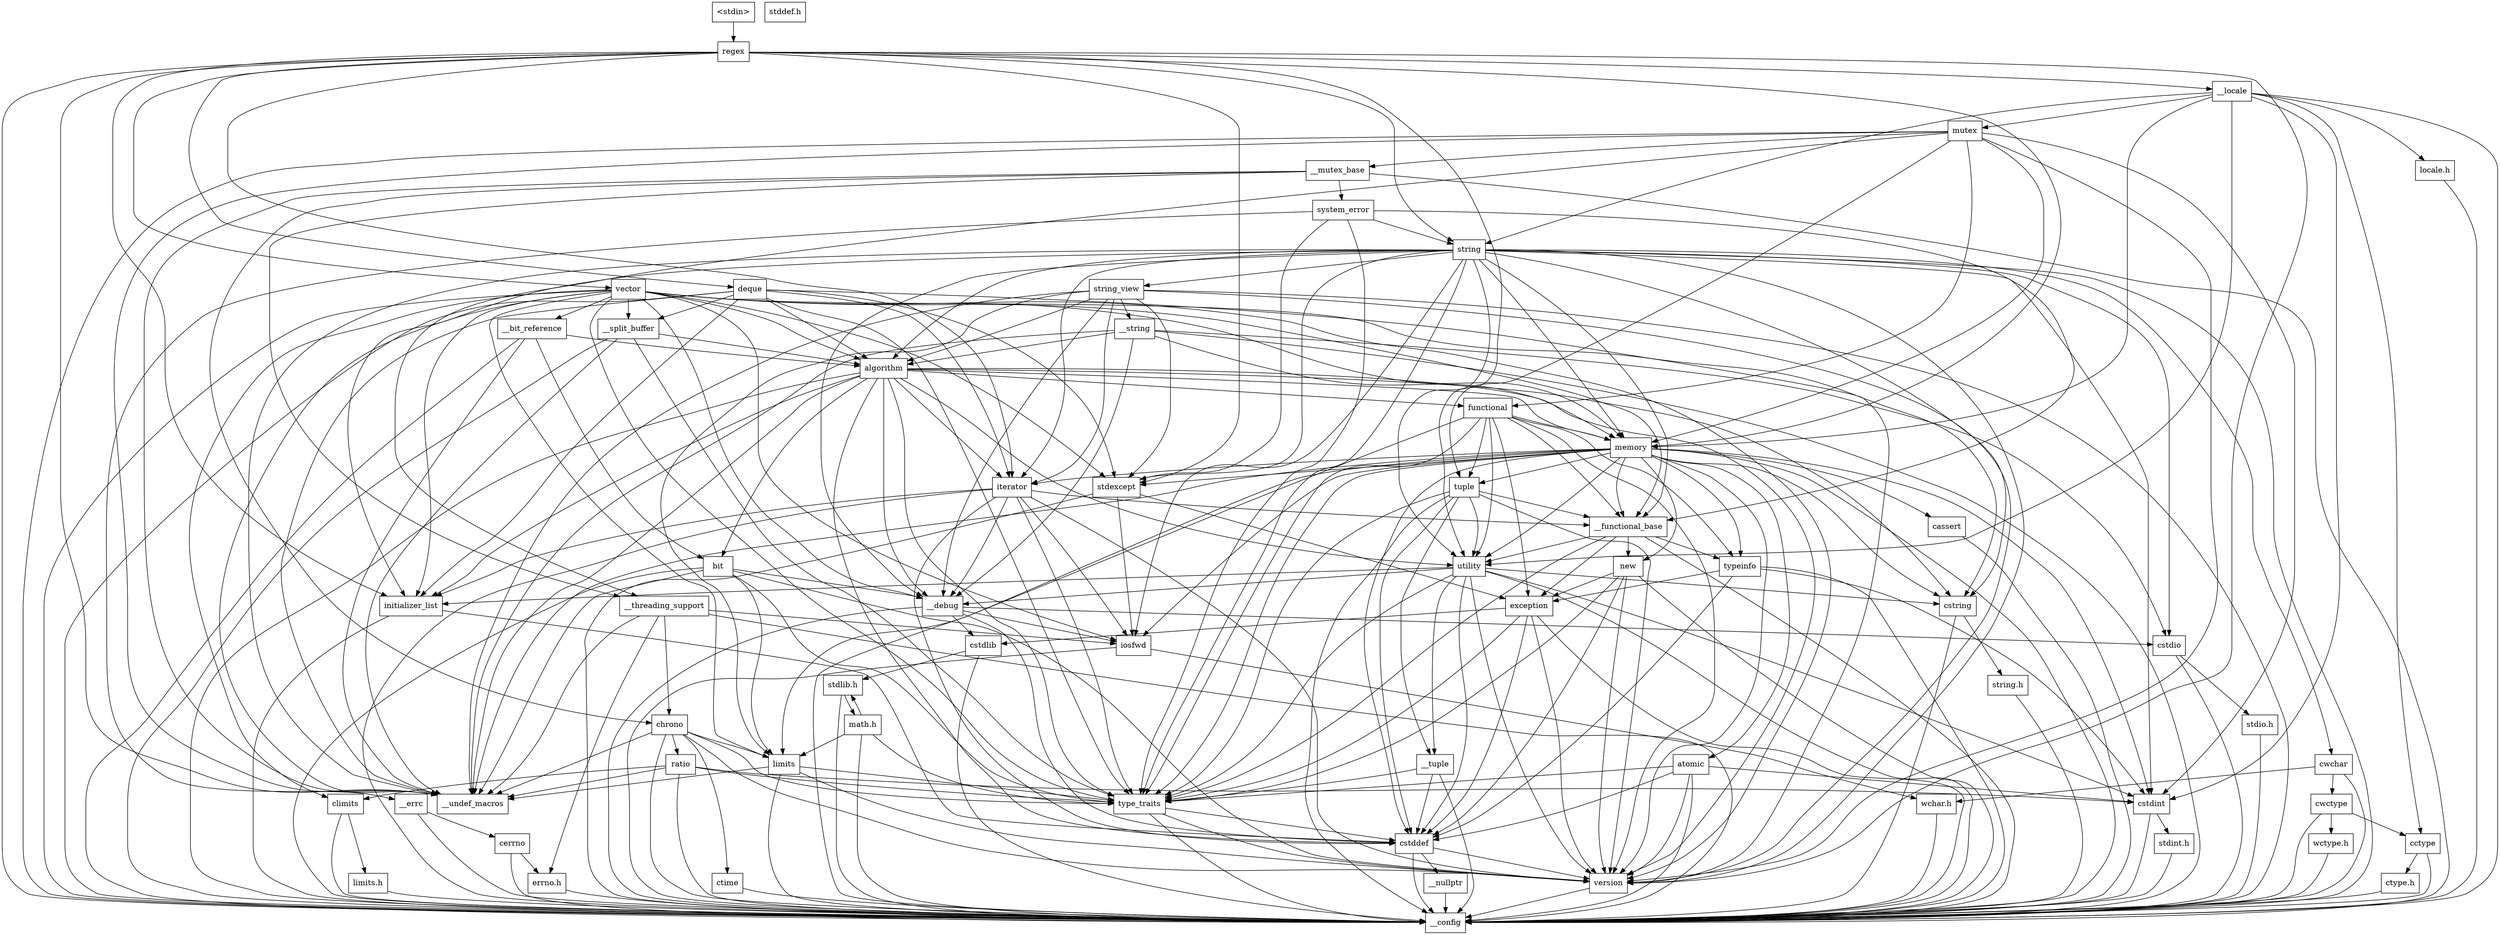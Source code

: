 digraph "dependencies" {
  header_0 [ shape="box", label="\<stdin\>" ];
  header_1 [ shape="box", label="regex" ];
  header_106 [ shape="box", label="memory" ];
  header_107 [ shape="box", label="typeinfo" ];
  header_108 [ shape="box", label="new" ];
  header_109 [ shape="box", label="iterator" ];
  header_11 [ shape="box", label="stdexcept" ];
  header_110 [ shape="box", label="__functional_base" ];
  header_111 [ shape="box", label="tuple" ];
  header_112 [ shape="box", label="cassert" ];
  header_114 [ shape="box", label="atomic" ];
  header_115 [ shape="box", label="functional" ];
  header_116 [ shape="box", label="bit" ];
  header_117 [ shape="box", label="cwchar" ];
  header_118 [ shape="box", label="cwctype" ];
  header_119 [ shape="box", label="cctype" ];
  header_12 [ shape="box", label="exception" ];
  header_120 [ shape="box", label="ctype.h" ];
  header_122 [ shape="box", label="wctype.h" ];
  header_125 [ shape="box", label="mutex" ];
  header_126 [ shape="box", label="__mutex_base" ];
  header_127 [ shape="box", label="chrono" ];
  header_128 [ shape="box", label="ctime" ];
  header_13 [ shape="box", label="cstddef" ];
  header_134 [ shape="box", label="ratio" ];
  header_135 [ shape="box", label="climits" ];
  header_136 [ shape="box", label="limits.h" ];
  header_14 [ shape="box", label="version" ];
  header_145 [ shape="box", label="system_error" ];
  header_146 [ shape="box", label="__errc" ];
  header_147 [ shape="box", label="cerrno" ];
  header_148 [ shape="box", label="errno.h" ];
  header_156 [ shape="box", label="__threading_support" ];
  header_162 [ shape="box", label="locale.h" ];
  header_165 [ shape="box", label="vector" ];
  header_166 [ shape="box", label="__bit_reference" ];
  header_167 [ shape="box", label="__split_buffer" ];
  header_168 [ shape="box", label="deque" ];
  header_17 [ shape="box", label="__nullptr" ];
  header_18 [ shape="box", label="cstdlib" ];
  header_19 [ shape="box", label="stdlib.h" ];
  header_2 [ shape="box", label="__config" ];
  header_22 [ shape="box", label="stddef.h" ];
  header_53 [ shape="box", label="math.h" ];
  header_65 [ shape="box", label="type_traits" ];
  header_66 [ shape="box", label="limits" ];
  header_67 [ shape="box", label="__undef_macros" ];
  header_68 [ shape="box", label="iosfwd" ];
  header_69 [ shape="box", label="wchar.h" ];
  header_78 [ shape="box", label="__locale" ];
  header_79 [ shape="box", label="string" ];
  header_80 [ shape="box", label="string_view" ];
  header_81 [ shape="box", label="__string" ];
  header_82 [ shape="box", label="algorithm" ];
  header_83 [ shape="box", label="initializer_list" ];
  header_84 [ shape="box", label="cstring" ];
  header_85 [ shape="box", label="string.h" ];
  header_88 [ shape="box", label="utility" ];
  header_89 [ shape="box", label="__tuple" ];
  header_90 [ shape="box", label="cstdint" ];
  header_91 [ shape="box", label="stdint.h" ];
  header_95 [ shape="box", label="__debug" ];
  header_96 [ shape="box", label="cstdio" ];
  header_97 [ shape="box", label="stdio.h" ];
  header_118 -> header_2;
  header_118 -> header_122;
  header_118 -> header_119;
  header_119 -> header_2;
  header_119 -> header_120;
  header_65 -> header_14;
  header_65 -> header_2;
  header_65 -> header_13;
  header_66 -> header_14;
  header_66 -> header_2;
  header_66 -> header_65;
  header_66 -> header_67;
  header_69 -> header_2;
  header_68 -> header_69;
  header_68 -> header_2;
  header_167 -> header_2;
  header_167 -> header_65;
  header_167 -> header_67;
  header_167 -> header_82;
  header_114 -> header_14;
  header_114 -> header_2;
  header_114 -> header_90;
  header_114 -> header_65;
  header_114 -> header_13;
  header_165 -> header_14;
  header_165 -> header_65;
  header_165 -> header_11;
  header_165 -> header_66;
  header_165 -> header_68;
  header_165 -> header_2;
  header_165 -> header_135;
  header_165 -> header_67;
  header_165 -> header_82;
  header_165 -> header_83;
  header_165 -> header_95;
  header_165 -> header_106;
  header_165 -> header_167;
  header_165 -> header_166;
  header_165 -> header_110;
  header_165 -> header_84;
  header_115 -> header_14;
  header_115 -> header_12;
  header_115 -> header_88;
  header_115 -> header_2;
  header_115 -> header_65;
  header_115 -> header_107;
  header_115 -> header_106;
  header_115 -> header_110;
  header_115 -> header_111;
  header_116 -> header_14;
  header_116 -> header_2;
  header_116 -> header_65;
  header_116 -> header_67;
  header_116 -> header_66;
  header_116 -> header_95;
  header_117 -> header_69;
  header_117 -> header_2;
  header_117 -> header_118;
  header_78 -> header_79;
  header_78 -> header_125;
  header_78 -> header_88;
  header_78 -> header_2;
  header_78 -> header_119;
  header_78 -> header_162;
  header_78 -> header_106;
  header_78 -> header_90;
  header_79 -> header_14;
  header_79 -> header_95;
  header_79 -> header_2;
  header_79 -> header_11;
  header_79 -> header_80;
  header_79 -> header_82;
  header_79 -> header_88;
  header_79 -> header_109;
  header_79 -> header_110;
  header_79 -> header_67;
  header_79 -> header_68;
  header_79 -> header_83;
  header_79 -> header_117;
  header_79 -> header_96;
  header_79 -> header_106;
  header_79 -> header_90;
  header_79 -> header_65;
  header_79 -> header_84;
  header_112 -> header_2;
  header_110 -> header_12;
  header_110 -> header_88;
  header_110 -> header_2;
  header_110 -> header_108;
  header_110 -> header_65;
  header_110 -> header_107;
  header_111 -> header_14;
  header_111 -> header_13;
  header_111 -> header_89;
  header_111 -> header_88;
  header_111 -> header_2;
  header_111 -> header_65;
  header_111 -> header_110;
  header_168 -> header_14;
  header_168 -> header_2;
  header_168 -> header_11;
  header_168 -> header_109;
  header_168 -> header_67;
  header_168 -> header_83;
  header_168 -> header_82;
  header_168 -> header_167;
  header_168 -> header_65;
  header_107 -> header_2;
  header_107 -> header_90;
  header_107 -> header_12;
  header_107 -> header_13;
  header_106 -> header_14;
  header_106 -> header_109;
  header_106 -> header_2;
  header_106 -> header_11;
  header_106 -> header_13;
  header_106 -> header_90;
  header_106 -> header_88;
  header_106 -> header_65;
  header_106 -> header_108;
  header_106 -> header_67;
  header_106 -> header_66;
  header_106 -> header_68;
  header_106 -> header_107;
  header_106 -> header_111;
  header_106 -> header_112;
  header_106 -> header_114;
  header_106 -> header_110;
  header_106 -> header_84;
  header_166 -> header_116;
  header_166 -> header_82;
  header_166 -> header_2;
  header_166 -> header_67;
  header_0 -> header_1;
  header_1 -> header_14;
  header_1 -> header_79;
  header_1 -> header_11;
  header_1 -> header_168;
  header_1 -> header_109;
  header_1 -> header_67;
  header_1 -> header_83;
  header_1 -> header_2;
  header_1 -> header_78;
  header_1 -> header_106;
  header_1 -> header_88;
  header_1 -> header_165;
  header_53 -> header_65;
  header_53 -> header_2;
  header_53 -> header_19;
  header_53 -> header_66;
  header_134 -> header_2;
  header_134 -> header_65;
  header_134 -> header_135;
  header_134 -> header_67;
  header_134 -> header_90;
  header_135 -> header_2;
  header_135 -> header_136;
  header_136 -> header_2;
  header_127 -> header_14;
  header_127 -> header_134;
  header_127 -> header_65;
  header_127 -> header_67;
  header_127 -> header_66;
  header_127 -> header_2;
  header_127 -> header_128;
  header_126 -> header_127;
  header_126 -> header_145;
  header_126 -> header_156;
  header_126 -> header_2;
  header_126 -> header_67;
  header_125 -> header_14;
  header_125 -> header_115;
  header_125 -> header_156;
  header_125 -> header_126;
  header_125 -> header_2;
  header_125 -> header_67;
  header_125 -> header_106;
  header_125 -> header_90;
  header_125 -> header_111;
  header_122 -> header_2;
  header_120 -> header_2;
  header_128 -> header_2;
  header_156 -> header_127;
  header_156 -> header_148;
  header_156 -> header_2;
  header_156 -> header_67;
  header_156 -> header_68;
  header_109 -> header_14;
  header_109 -> header_2;
  header_109 -> header_13;
  header_109 -> header_65;
  header_109 -> header_68;
  header_109 -> header_83;
  header_109 -> header_95;
  header_109 -> header_110;
  header_108 -> header_14;
  header_108 -> header_2;
  header_108 -> header_65;
  header_108 -> header_12;
  header_108 -> header_13;
  header_89 -> header_2;
  header_89 -> header_65;
  header_89 -> header_13;
  header_88 -> header_14;
  header_88 -> header_2;
  header_88 -> header_13;
  header_88 -> header_89;
  header_88 -> header_65;
  header_88 -> header_83;
  header_88 -> header_95;
  header_88 -> header_90;
  header_88 -> header_84;
  header_83 -> header_2;
  header_83 -> header_13;
  header_82 -> header_14;
  header_82 -> header_2;
  header_82 -> header_13;
  header_82 -> header_83;
  header_82 -> header_88;
  header_82 -> header_109;
  header_82 -> header_106;
  header_82 -> header_67;
  header_82 -> header_116;
  header_82 -> header_95;
  header_82 -> header_115;
  header_82 -> header_65;
  header_82 -> header_84;
  header_81 -> header_2;
  header_81 -> header_67;
  header_81 -> header_82;
  header_81 -> header_95;
  header_81 -> header_96;
  header_81 -> header_106;
  header_80 -> header_14;
  header_80 -> header_2;
  header_80 -> header_11;
  header_80 -> header_82;
  header_80 -> header_109;
  header_80 -> header_67;
  header_80 -> header_66;
  header_80 -> header_95;
  header_80 -> header_81;
  header_85 -> header_2;
  header_84 -> header_2;
  header_84 -> header_85;
  header_145 -> header_79;
  header_145 -> header_65;
  header_145 -> header_11;
  header_145 -> header_110;
  header_145 -> header_146;
  header_147 -> header_148;
  header_147 -> header_2;
  header_146 -> header_2;
  header_146 -> header_147;
  header_148 -> header_2;
  header_14 -> header_2;
  header_17 -> header_2;
  header_11 -> header_68;
  header_11 -> header_2;
  header_11 -> header_12;
  header_12 -> header_14;
  header_12 -> header_2;
  header_12 -> header_18;
  header_12 -> header_65;
  header_12 -> header_13;
  header_13 -> header_14;
  header_13 -> header_17;
  header_13 -> header_2;
  header_18 -> header_2;
  header_18 -> header_19;
  header_19 -> header_53;
  header_19 -> header_2;
  header_95 -> header_68;
  header_95 -> header_96;
  header_95 -> header_2;
  header_95 -> header_18;
  header_95 -> header_13;
  header_96 -> header_97;
  header_96 -> header_2;
  header_97 -> header_2;
  header_90 -> header_2;
  header_90 -> header_91;
  header_91 -> header_2;
  header_162 -> header_2;
}